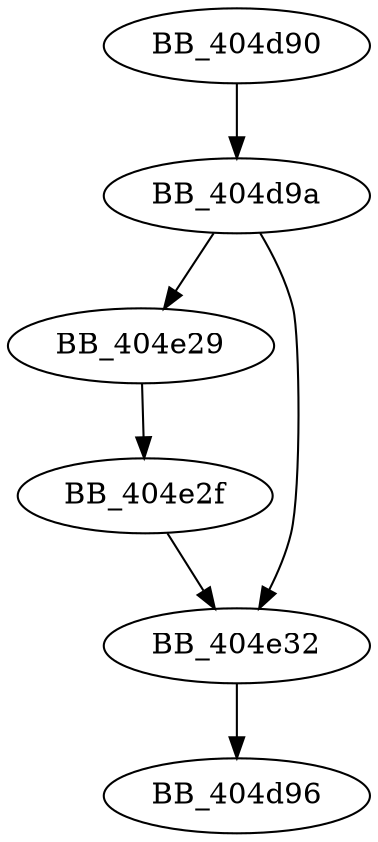 DiGraph sub_404D90{
BB_404d90->BB_404d9a
BB_404d9a->BB_404e29
BB_404d9a->BB_404e32
BB_404e29->BB_404e2f
BB_404e2f->BB_404e32
BB_404e32->BB_404d96
}
